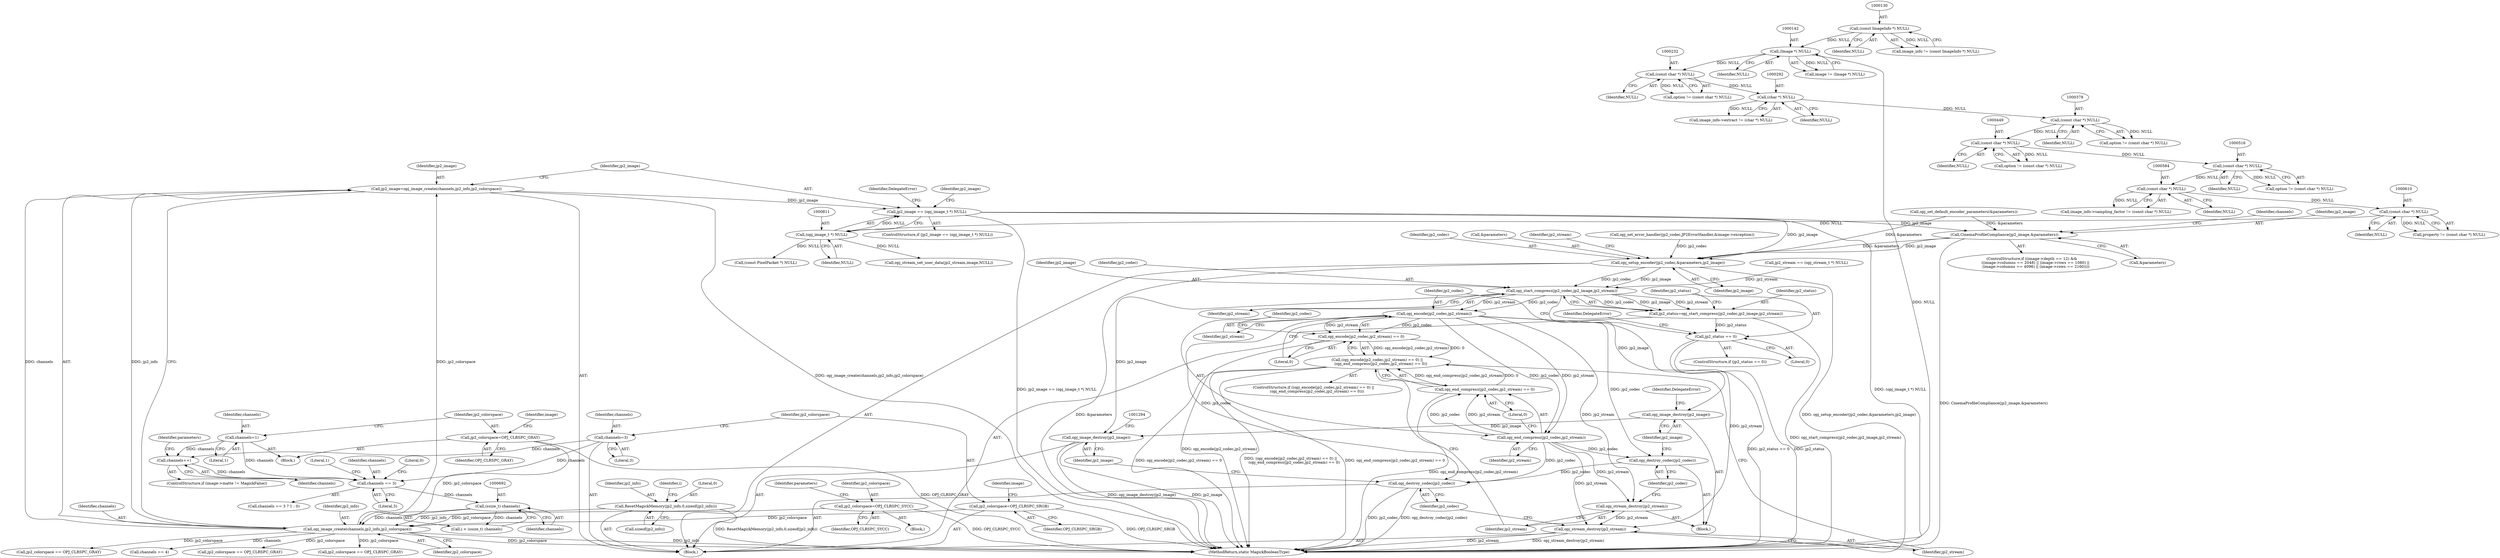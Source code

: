 digraph "0_ImageMagick_3d5ac8c20846871f1eb3068b65f93da7cd33bfd0_0@pointer" {
"1000808" [label="(Call,jp2_image == (opj_image_t *) NULL)"];
"1000801" [label="(Call,jp2_image=opj_image_create(channels,jp2_info,jp2_colorspace))"];
"1000803" [label="(Call,opj_image_create(channels,jp2_info,jp2_colorspace))"];
"1000691" [label="(Call,(ssize_t) channels)"];
"1000675" [label="(Call,channels == 3)"];
"1000650" [label="(Call,channels=1)"];
"1000668" [label="(Call,channels++)"];
"1000619" [label="(Call,channels=3)"];
"1000680" [label="(Call,ResetMagickMemory(jp2_info,0,sizeof(jp2_info)))"];
"1000622" [label="(Call,jp2_colorspace=OPJ_CLRSPC_SRGB)"];
"1000632" [label="(Call,jp2_colorspace=OPJ_CLRSPC_SYCC)"];
"1000653" [label="(Call,jp2_colorspace=OPJ_CLRSPC_GRAY)"];
"1000810" [label="(Call,(opj_image_t *) NULL)"];
"1000609" [label="(Call,(const char *) NULL)"];
"1000583" [label="(Call,(const char *) NULL)"];
"1000515" [label="(Call,(const char *) NULL)"];
"1000448" [label="(Call,(const char *) NULL)"];
"1000377" [label="(Call,(const char *) NULL)"];
"1000291" [label="(Call,(char *) NULL)"];
"1000231" [label="(Call,(const char *) NULL)"];
"1000141" [label="(Call,(Image *) NULL)"];
"1000129" [label="(Call,(const ImageInfo *) NULL)"];
"1000906" [label="(Call,CinemaProfileCompliance(jp2_image,&parameters))"];
"1001217" [label="(Call,opj_setup_encoder(jp2_codec,&parameters,jp2_image))"];
"1001254" [label="(Call,opj_start_compress(jp2_codec,jp2_image,jp2_stream))"];
"1001252" [label="(Call,jp2_status=opj_start_compress(jp2_codec,jp2_image,jp2_stream))"];
"1001259" [label="(Call,jp2_status == 0)"];
"1001268" [label="(Call,opj_encode(jp2_codec,jp2_stream))"];
"1001267" [label="(Call,opj_encode(jp2_codec,jp2_stream) == 0)"];
"1001266" [label="(Call,(opj_encode(jp2_codec,jp2_stream) == 0) ||\n      (opj_end_compress(jp2_codec,jp2_stream) == 0))"];
"1001273" [label="(Call,opj_end_compress(jp2_codec,jp2_stream))"];
"1001272" [label="(Call,opj_end_compress(jp2_codec,jp2_stream) == 0)"];
"1001278" [label="(Call,opj_stream_destroy(jp2_stream))"];
"1001287" [label="(Call,opj_stream_destroy(jp2_stream))"];
"1001280" [label="(Call,opj_destroy_codec(jp2_codec))"];
"1001289" [label="(Call,opj_destroy_codec(jp2_codec))"];
"1001282" [label="(Call,opj_image_destroy(jp2_image))"];
"1001291" [label="(Call,opj_image_destroy(jp2_image))"];
"1001291" [label="(Call,opj_image_destroy(jp2_image))"];
"1000632" [label="(Call,jp2_colorspace=OPJ_CLRSPC_SYCC)"];
"1000662" [label="(ControlStructure,if (image->matte != MagickFalse))"];
"1000131" [label="(Identifier,NULL)"];
"1001217" [label="(Call,opj_setup_encoder(jp2_codec,&parameters,jp2_image))"];
"1000127" [label="(Call,image_info != (const ImageInfo *) NULL)"];
"1000689" [label="(Call,i < (ssize_t) channels)"];
"1000585" [label="(Identifier,NULL)"];
"1000141" [label="(Call,(Image *) NULL)"];
"1000801" [label="(Call,jp2_image=opj_image_create(channels,jp2_info,jp2_colorspace))"];
"1000682" [label="(Literal,0)"];
"1001258" [label="(ControlStructure,if (jp2_status == 0))"];
"1000377" [label="(Call,(const char *) NULL)"];
"1001252" [label="(Call,jp2_status=opj_start_compress(jp2_codec,jp2_image,jp2_stream))"];
"1001255" [label="(Identifier,jp2_codec)"];
"1001244" [label="(Call,jp2_stream == (opj_stream_t *) NULL)"];
"1001280" [label="(Call,opj_destroy_codec(jp2_codec))"];
"1001275" [label="(Identifier,jp2_stream)"];
"1000633" [label="(Identifier,jp2_colorspace)"];
"1001219" [label="(Call,&parameters)"];
"1000375" [label="(Call,option != (const char *) NULL)"];
"1001292" [label="(Identifier,jp2_image)"];
"1001223" [label="(Identifier,jp2_stream)"];
"1000229" [label="(Call,option != (const char *) NULL)"];
"1001277" [label="(Block,)"];
"1000912" [label="(Identifier,channels)"];
"1001285" [label="(Identifier,DelegateError)"];
"1000691" [label="(Call,(ssize_t) channels)"];
"1000515" [label="(Call,(const char *) NULL)"];
"1000906" [label="(Call,CinemaProfileCompliance(jp2_image,&parameters))"];
"1000907" [label="(Identifier,jp2_image)"];
"1001281" [label="(Identifier,jp2_codec)"];
"1001269" [label="(Identifier,jp2_codec)"];
"1000231" [label="(Call,(const char *) NULL)"];
"1000665" [label="(Identifier,image)"];
"1000448" [label="(Call,(const char *) NULL)"];
"1000143" [label="(Identifier,NULL)"];
"1000623" [label="(Identifier,jp2_colorspace)"];
"1000650" [label="(Call,channels=1)"];
"1001239" [label="(Call,opj_stream_set_user_data(jp2_stream,image,NULL))"];
"1000607" [label="(Call,property != (const char *) NULL)"];
"1001257" [label="(Identifier,jp2_stream)"];
"1001290" [label="(Identifier,jp2_codec)"];
"1001299" [label="(MethodReturn,static MagickBooleanType)"];
"1000809" [label="(Identifier,jp2_image)"];
"1001070" [label="(Call,jp2_colorspace == OPJ_CLRSPC_GRAY)"];
"1001266" [label="(Call,(opj_encode(jp2_codec,jp2_stream) == 0) ||\n      (opj_end_compress(jp2_codec,jp2_stream) == 0))"];
"1000675" [label="(Call,channels == 3)"];
"1001099" [label="(Call,jp2_colorspace == OPJ_CLRSPC_GRAY)"];
"1000814" [label="(Identifier,DelegateError)"];
"1000622" [label="(Call,jp2_colorspace=OPJ_CLRSPC_SRGB)"];
"1000678" [label="(Literal,1)"];
"1000808" [label="(Call,jp2_image == (opj_image_t *) NULL)"];
"1000293" [label="(Identifier,NULL)"];
"1001210" [label="(Call,opj_set_error_handler(jp2_codec,JP2ErrorHandler,&image->exception))"];
"1000876" [label="(ControlStructure,if ((image->depth == 12) &&\n      ((image->columns == 2048) || (image->rows == 1080) ||\n       (image->columns == 4096) || (image->rows == 2160))))"];
"1000653" [label="(Call,jp2_colorspace=OPJ_CLRSPC_GRAY)"];
"1000609" [label="(Call,(const char *) NULL)"];
"1000655" [label="(Identifier,OPJ_CLRSPC_GRAY)"];
"1000683" [label="(Call,sizeof(jp2_info))"];
"1000810" [label="(Call,(opj_image_t *) NULL)"];
"1000654" [label="(Identifier,jp2_colorspace)"];
"1000674" [label="(Call,channels == 3 ? 1 : 0)"];
"1000513" [label="(Call,option != (const char *) NULL)"];
"1000112" [label="(Block,)"];
"1000181" [label="(Call,opj_set_default_encoder_parameters(&parameters))"];
"1000802" [label="(Identifier,jp2_image)"];
"1000379" [label="(Identifier,NULL)"];
"1001265" [label="(ControlStructure,if ((opj_encode(jp2_codec,jp2_stream) == 0) ||\n      (opj_end_compress(jp2_codec,jp2_stream) == 0)))"];
"1000129" [label="(Call,(const ImageInfo *) NULL)"];
"1001259" [label="(Call,jp2_status == 0)"];
"1000233" [label="(Identifier,NULL)"];
"1001218" [label="(Identifier,jp2_codec)"];
"1001256" [label="(Identifier,jp2_image)"];
"1001254" [label="(Call,opj_start_compress(jp2_codec,jp2_image,jp2_stream))"];
"1000628" [label="(Identifier,image)"];
"1000619" [label="(Call,channels=3)"];
"1001279" [label="(Identifier,jp2_stream)"];
"1001282" [label="(Call,opj_image_destroy(jp2_image))"];
"1000579" [label="(Call,image_info->sampling_factor != (const char *) NULL)"];
"1000668" [label="(Call,channels++)"];
"1000804" [label="(Identifier,channels)"];
"1000680" [label="(Call,ResetMagickMemory(jp2_info,0,sizeof(jp2_info)))"];
"1000446" [label="(Call,option != (const char *) NULL)"];
"1000631" [label="(Block,)"];
"1000818" [label="(Identifier,jp2_image)"];
"1001253" [label="(Identifier,jp2_status)"];
"1001278" [label="(Call,opj_stream_destroy(jp2_stream))"];
"1001261" [label="(Literal,0)"];
"1000693" [label="(Identifier,channels)"];
"1000139" [label="(Call,image != (Image *) NULL)"];
"1000812" [label="(Identifier,NULL)"];
"1001288" [label="(Identifier,jp2_stream)"];
"1000806" [label="(Identifier,jp2_colorspace)"];
"1001267" [label="(Call,opj_encode(jp2_codec,jp2_stream) == 0)"];
"1000649" [label="(Block,)"];
"1001273" [label="(Call,opj_end_compress(jp2_codec,jp2_stream))"];
"1000620" [label="(Identifier,channels)"];
"1000676" [label="(Identifier,channels)"];
"1001260" [label="(Identifier,jp2_status)"];
"1000517" [label="(Identifier,NULL)"];
"1001274" [label="(Identifier,jp2_codec)"];
"1000621" [label="(Literal,3)"];
"1001289" [label="(Call,opj_destroy_codec(jp2_codec))"];
"1000651" [label="(Identifier,channels)"];
"1000805" [label="(Identifier,jp2_info)"];
"1000681" [label="(Identifier,jp2_info)"];
"1000803" [label="(Call,opj_image_create(channels,jp2_info,jp2_colorspace))"];
"1000450" [label="(Identifier,NULL)"];
"1000611" [label="(Identifier,NULL)"];
"1000669" [label="(Identifier,channels)"];
"1000672" [label="(Identifier,parameters)"];
"1001276" [label="(Literal,0)"];
"1001272" [label="(Call,opj_end_compress(jp2_codec,jp2_stream) == 0)"];
"1000929" [label="(Call,jp2_colorspace == OPJ_CLRSPC_GRAY)"];
"1000583" [label="(Call,(const char *) NULL)"];
"1001263" [label="(Identifier,DelegateError)"];
"1000637" [label="(Identifier,parameters)"];
"1000291" [label="(Call,(char *) NULL)"];
"1000287" [label="(Call,image_info->extract != (char *) NULL)"];
"1000652" [label="(Literal,1)"];
"1000687" [label="(Identifier,i)"];
"1000974" [label="(Call,(const PixelPacket *) NULL)"];
"1001287" [label="(Call,opj_stream_destroy(jp2_stream))"];
"1000624" [label="(Identifier,OPJ_CLRSPC_SRGB)"];
"1001221" [label="(Identifier,jp2_image)"];
"1001268" [label="(Call,opj_encode(jp2_codec,jp2_stream))"];
"1000634" [label="(Identifier,OPJ_CLRSPC_SYCC)"];
"1001283" [label="(Identifier,jp2_image)"];
"1000679" [label="(Literal,0)"];
"1000908" [label="(Call,&parameters)"];
"1000677" [label="(Literal,3)"];
"1000911" [label="(Call,channels == 4)"];
"1001270" [label="(Identifier,jp2_stream)"];
"1001271" [label="(Literal,0)"];
"1000807" [label="(ControlStructure,if (jp2_image == (opj_image_t *) NULL))"];
"1000808" -> "1000807"  [label="AST: "];
"1000808" -> "1000810"  [label="CFG: "];
"1000809" -> "1000808"  [label="AST: "];
"1000810" -> "1000808"  [label="AST: "];
"1000814" -> "1000808"  [label="CFG: "];
"1000818" -> "1000808"  [label="CFG: "];
"1000808" -> "1001299"  [label="DDG: (opj_image_t *) NULL"];
"1000808" -> "1001299"  [label="DDG: jp2_image == (opj_image_t *) NULL"];
"1000801" -> "1000808"  [label="DDG: jp2_image"];
"1000810" -> "1000808"  [label="DDG: NULL"];
"1000808" -> "1000906"  [label="DDG: jp2_image"];
"1000808" -> "1001217"  [label="DDG: jp2_image"];
"1000801" -> "1000112"  [label="AST: "];
"1000801" -> "1000803"  [label="CFG: "];
"1000802" -> "1000801"  [label="AST: "];
"1000803" -> "1000801"  [label="AST: "];
"1000809" -> "1000801"  [label="CFG: "];
"1000801" -> "1001299"  [label="DDG: opj_image_create(channels,jp2_info,jp2_colorspace)"];
"1000803" -> "1000801"  [label="DDG: channels"];
"1000803" -> "1000801"  [label="DDG: jp2_info"];
"1000803" -> "1000801"  [label="DDG: jp2_colorspace"];
"1000803" -> "1000806"  [label="CFG: "];
"1000804" -> "1000803"  [label="AST: "];
"1000805" -> "1000803"  [label="AST: "];
"1000806" -> "1000803"  [label="AST: "];
"1000803" -> "1001299"  [label="DDG: jp2_info"];
"1000803" -> "1001299"  [label="DDG: jp2_colorspace"];
"1000691" -> "1000803"  [label="DDG: channels"];
"1000680" -> "1000803"  [label="DDG: jp2_info"];
"1000622" -> "1000803"  [label="DDG: jp2_colorspace"];
"1000632" -> "1000803"  [label="DDG: jp2_colorspace"];
"1000653" -> "1000803"  [label="DDG: jp2_colorspace"];
"1000803" -> "1000911"  [label="DDG: channels"];
"1000803" -> "1000929"  [label="DDG: jp2_colorspace"];
"1000803" -> "1001070"  [label="DDG: jp2_colorspace"];
"1000803" -> "1001099"  [label="DDG: jp2_colorspace"];
"1000691" -> "1000689"  [label="AST: "];
"1000691" -> "1000693"  [label="CFG: "];
"1000692" -> "1000691"  [label="AST: "];
"1000693" -> "1000691"  [label="AST: "];
"1000689" -> "1000691"  [label="CFG: "];
"1000691" -> "1000689"  [label="DDG: channels"];
"1000675" -> "1000691"  [label="DDG: channels"];
"1000675" -> "1000674"  [label="AST: "];
"1000675" -> "1000677"  [label="CFG: "];
"1000676" -> "1000675"  [label="AST: "];
"1000677" -> "1000675"  [label="AST: "];
"1000678" -> "1000675"  [label="CFG: "];
"1000679" -> "1000675"  [label="CFG: "];
"1000650" -> "1000675"  [label="DDG: channels"];
"1000668" -> "1000675"  [label="DDG: channels"];
"1000619" -> "1000675"  [label="DDG: channels"];
"1000650" -> "1000649"  [label="AST: "];
"1000650" -> "1000652"  [label="CFG: "];
"1000651" -> "1000650"  [label="AST: "];
"1000652" -> "1000650"  [label="AST: "];
"1000654" -> "1000650"  [label="CFG: "];
"1000650" -> "1000668"  [label="DDG: channels"];
"1000668" -> "1000662"  [label="AST: "];
"1000668" -> "1000669"  [label="CFG: "];
"1000669" -> "1000668"  [label="AST: "];
"1000672" -> "1000668"  [label="CFG: "];
"1000619" -> "1000668"  [label="DDG: channels"];
"1000619" -> "1000112"  [label="AST: "];
"1000619" -> "1000621"  [label="CFG: "];
"1000620" -> "1000619"  [label="AST: "];
"1000621" -> "1000619"  [label="AST: "];
"1000623" -> "1000619"  [label="CFG: "];
"1000680" -> "1000112"  [label="AST: "];
"1000680" -> "1000683"  [label="CFG: "];
"1000681" -> "1000680"  [label="AST: "];
"1000682" -> "1000680"  [label="AST: "];
"1000683" -> "1000680"  [label="AST: "];
"1000687" -> "1000680"  [label="CFG: "];
"1000680" -> "1001299"  [label="DDG: ResetMagickMemory(jp2_info,0,sizeof(jp2_info))"];
"1000622" -> "1000112"  [label="AST: "];
"1000622" -> "1000624"  [label="CFG: "];
"1000623" -> "1000622"  [label="AST: "];
"1000624" -> "1000622"  [label="AST: "];
"1000628" -> "1000622"  [label="CFG: "];
"1000622" -> "1001299"  [label="DDG: OPJ_CLRSPC_SRGB"];
"1000632" -> "1000631"  [label="AST: "];
"1000632" -> "1000634"  [label="CFG: "];
"1000633" -> "1000632"  [label="AST: "];
"1000634" -> "1000632"  [label="AST: "];
"1000637" -> "1000632"  [label="CFG: "];
"1000632" -> "1001299"  [label="DDG: OPJ_CLRSPC_SYCC"];
"1000653" -> "1000649"  [label="AST: "];
"1000653" -> "1000655"  [label="CFG: "];
"1000654" -> "1000653"  [label="AST: "];
"1000655" -> "1000653"  [label="AST: "];
"1000665" -> "1000653"  [label="CFG: "];
"1000653" -> "1001299"  [label="DDG: OPJ_CLRSPC_GRAY"];
"1000810" -> "1000812"  [label="CFG: "];
"1000811" -> "1000810"  [label="AST: "];
"1000812" -> "1000810"  [label="AST: "];
"1000609" -> "1000810"  [label="DDG: NULL"];
"1000810" -> "1000974"  [label="DDG: NULL"];
"1000810" -> "1001239"  [label="DDG: NULL"];
"1000609" -> "1000607"  [label="AST: "];
"1000609" -> "1000611"  [label="CFG: "];
"1000610" -> "1000609"  [label="AST: "];
"1000611" -> "1000609"  [label="AST: "];
"1000607" -> "1000609"  [label="CFG: "];
"1000609" -> "1000607"  [label="DDG: NULL"];
"1000583" -> "1000609"  [label="DDG: NULL"];
"1000583" -> "1000579"  [label="AST: "];
"1000583" -> "1000585"  [label="CFG: "];
"1000584" -> "1000583"  [label="AST: "];
"1000585" -> "1000583"  [label="AST: "];
"1000579" -> "1000583"  [label="CFG: "];
"1000583" -> "1000579"  [label="DDG: NULL"];
"1000515" -> "1000583"  [label="DDG: NULL"];
"1000515" -> "1000513"  [label="AST: "];
"1000515" -> "1000517"  [label="CFG: "];
"1000516" -> "1000515"  [label="AST: "];
"1000517" -> "1000515"  [label="AST: "];
"1000513" -> "1000515"  [label="CFG: "];
"1000515" -> "1000513"  [label="DDG: NULL"];
"1000448" -> "1000515"  [label="DDG: NULL"];
"1000448" -> "1000446"  [label="AST: "];
"1000448" -> "1000450"  [label="CFG: "];
"1000449" -> "1000448"  [label="AST: "];
"1000450" -> "1000448"  [label="AST: "];
"1000446" -> "1000448"  [label="CFG: "];
"1000448" -> "1000446"  [label="DDG: NULL"];
"1000377" -> "1000448"  [label="DDG: NULL"];
"1000377" -> "1000375"  [label="AST: "];
"1000377" -> "1000379"  [label="CFG: "];
"1000378" -> "1000377"  [label="AST: "];
"1000379" -> "1000377"  [label="AST: "];
"1000375" -> "1000377"  [label="CFG: "];
"1000377" -> "1000375"  [label="DDG: NULL"];
"1000291" -> "1000377"  [label="DDG: NULL"];
"1000291" -> "1000287"  [label="AST: "];
"1000291" -> "1000293"  [label="CFG: "];
"1000292" -> "1000291"  [label="AST: "];
"1000293" -> "1000291"  [label="AST: "];
"1000287" -> "1000291"  [label="CFG: "];
"1000291" -> "1000287"  [label="DDG: NULL"];
"1000231" -> "1000291"  [label="DDG: NULL"];
"1000231" -> "1000229"  [label="AST: "];
"1000231" -> "1000233"  [label="CFG: "];
"1000232" -> "1000231"  [label="AST: "];
"1000233" -> "1000231"  [label="AST: "];
"1000229" -> "1000231"  [label="CFG: "];
"1000231" -> "1000229"  [label="DDG: NULL"];
"1000141" -> "1000231"  [label="DDG: NULL"];
"1000141" -> "1000139"  [label="AST: "];
"1000141" -> "1000143"  [label="CFG: "];
"1000142" -> "1000141"  [label="AST: "];
"1000143" -> "1000141"  [label="AST: "];
"1000139" -> "1000141"  [label="CFG: "];
"1000141" -> "1001299"  [label="DDG: NULL"];
"1000141" -> "1000139"  [label="DDG: NULL"];
"1000129" -> "1000141"  [label="DDG: NULL"];
"1000129" -> "1000127"  [label="AST: "];
"1000129" -> "1000131"  [label="CFG: "];
"1000130" -> "1000129"  [label="AST: "];
"1000131" -> "1000129"  [label="AST: "];
"1000127" -> "1000129"  [label="CFG: "];
"1000129" -> "1000127"  [label="DDG: NULL"];
"1000906" -> "1000876"  [label="AST: "];
"1000906" -> "1000908"  [label="CFG: "];
"1000907" -> "1000906"  [label="AST: "];
"1000908" -> "1000906"  [label="AST: "];
"1000912" -> "1000906"  [label="CFG: "];
"1000906" -> "1001299"  [label="DDG: CinemaProfileCompliance(jp2_image,&parameters)"];
"1000181" -> "1000906"  [label="DDG: &parameters"];
"1000906" -> "1001217"  [label="DDG: &parameters"];
"1000906" -> "1001217"  [label="DDG: jp2_image"];
"1001217" -> "1000112"  [label="AST: "];
"1001217" -> "1001221"  [label="CFG: "];
"1001218" -> "1001217"  [label="AST: "];
"1001219" -> "1001217"  [label="AST: "];
"1001221" -> "1001217"  [label="AST: "];
"1001223" -> "1001217"  [label="CFG: "];
"1001217" -> "1001299"  [label="DDG: &parameters"];
"1001217" -> "1001299"  [label="DDG: opj_setup_encoder(jp2_codec,&parameters,jp2_image)"];
"1001210" -> "1001217"  [label="DDG: jp2_codec"];
"1000181" -> "1001217"  [label="DDG: &parameters"];
"1001217" -> "1001254"  [label="DDG: jp2_codec"];
"1001217" -> "1001254"  [label="DDG: jp2_image"];
"1001254" -> "1001252"  [label="AST: "];
"1001254" -> "1001257"  [label="CFG: "];
"1001255" -> "1001254"  [label="AST: "];
"1001256" -> "1001254"  [label="AST: "];
"1001257" -> "1001254"  [label="AST: "];
"1001252" -> "1001254"  [label="CFG: "];
"1001254" -> "1001252"  [label="DDG: jp2_codec"];
"1001254" -> "1001252"  [label="DDG: jp2_image"];
"1001254" -> "1001252"  [label="DDG: jp2_stream"];
"1001244" -> "1001254"  [label="DDG: jp2_stream"];
"1001254" -> "1001268"  [label="DDG: jp2_codec"];
"1001254" -> "1001268"  [label="DDG: jp2_stream"];
"1001254" -> "1001282"  [label="DDG: jp2_image"];
"1001254" -> "1001291"  [label="DDG: jp2_image"];
"1001252" -> "1000112"  [label="AST: "];
"1001253" -> "1001252"  [label="AST: "];
"1001260" -> "1001252"  [label="CFG: "];
"1001252" -> "1001299"  [label="DDG: opj_start_compress(jp2_codec,jp2_image,jp2_stream)"];
"1001252" -> "1001259"  [label="DDG: jp2_status"];
"1001259" -> "1001258"  [label="AST: "];
"1001259" -> "1001261"  [label="CFG: "];
"1001260" -> "1001259"  [label="AST: "];
"1001261" -> "1001259"  [label="AST: "];
"1001263" -> "1001259"  [label="CFG: "];
"1001269" -> "1001259"  [label="CFG: "];
"1001259" -> "1001299"  [label="DDG: jp2_status"];
"1001259" -> "1001299"  [label="DDG: jp2_status == 0"];
"1001268" -> "1001267"  [label="AST: "];
"1001268" -> "1001270"  [label="CFG: "];
"1001269" -> "1001268"  [label="AST: "];
"1001270" -> "1001268"  [label="AST: "];
"1001271" -> "1001268"  [label="CFG: "];
"1001268" -> "1001267"  [label="DDG: jp2_codec"];
"1001268" -> "1001267"  [label="DDG: jp2_stream"];
"1001268" -> "1001273"  [label="DDG: jp2_codec"];
"1001268" -> "1001273"  [label="DDG: jp2_stream"];
"1001268" -> "1001278"  [label="DDG: jp2_stream"];
"1001268" -> "1001280"  [label="DDG: jp2_codec"];
"1001268" -> "1001287"  [label="DDG: jp2_stream"];
"1001268" -> "1001289"  [label="DDG: jp2_codec"];
"1001267" -> "1001266"  [label="AST: "];
"1001267" -> "1001271"  [label="CFG: "];
"1001271" -> "1001267"  [label="AST: "];
"1001274" -> "1001267"  [label="CFG: "];
"1001266" -> "1001267"  [label="CFG: "];
"1001267" -> "1001299"  [label="DDG: opj_encode(jp2_codec,jp2_stream)"];
"1001267" -> "1001266"  [label="DDG: opj_encode(jp2_codec,jp2_stream)"];
"1001267" -> "1001266"  [label="DDG: 0"];
"1001266" -> "1001265"  [label="AST: "];
"1001266" -> "1001272"  [label="CFG: "];
"1001272" -> "1001266"  [label="AST: "];
"1001279" -> "1001266"  [label="CFG: "];
"1001288" -> "1001266"  [label="CFG: "];
"1001266" -> "1001299"  [label="DDG: (opj_encode(jp2_codec,jp2_stream) == 0) ||\n      (opj_end_compress(jp2_codec,jp2_stream) == 0)"];
"1001266" -> "1001299"  [label="DDG: opj_encode(jp2_codec,jp2_stream) == 0"];
"1001266" -> "1001299"  [label="DDG: opj_end_compress(jp2_codec,jp2_stream) == 0"];
"1001272" -> "1001266"  [label="DDG: opj_end_compress(jp2_codec,jp2_stream)"];
"1001272" -> "1001266"  [label="DDG: 0"];
"1001273" -> "1001272"  [label="AST: "];
"1001273" -> "1001275"  [label="CFG: "];
"1001274" -> "1001273"  [label="AST: "];
"1001275" -> "1001273"  [label="AST: "];
"1001276" -> "1001273"  [label="CFG: "];
"1001273" -> "1001272"  [label="DDG: jp2_codec"];
"1001273" -> "1001272"  [label="DDG: jp2_stream"];
"1001273" -> "1001278"  [label="DDG: jp2_stream"];
"1001273" -> "1001280"  [label="DDG: jp2_codec"];
"1001273" -> "1001287"  [label="DDG: jp2_stream"];
"1001273" -> "1001289"  [label="DDG: jp2_codec"];
"1001272" -> "1001276"  [label="CFG: "];
"1001276" -> "1001272"  [label="AST: "];
"1001272" -> "1001299"  [label="DDG: opj_end_compress(jp2_codec,jp2_stream)"];
"1001278" -> "1001277"  [label="AST: "];
"1001278" -> "1001279"  [label="CFG: "];
"1001279" -> "1001278"  [label="AST: "];
"1001281" -> "1001278"  [label="CFG: "];
"1001278" -> "1001287"  [label="DDG: jp2_stream"];
"1001287" -> "1000112"  [label="AST: "];
"1001287" -> "1001288"  [label="CFG: "];
"1001288" -> "1001287"  [label="AST: "];
"1001290" -> "1001287"  [label="CFG: "];
"1001287" -> "1001299"  [label="DDG: jp2_stream"];
"1001287" -> "1001299"  [label="DDG: opj_stream_destroy(jp2_stream)"];
"1001280" -> "1001277"  [label="AST: "];
"1001280" -> "1001281"  [label="CFG: "];
"1001281" -> "1001280"  [label="AST: "];
"1001283" -> "1001280"  [label="CFG: "];
"1001280" -> "1001289"  [label="DDG: jp2_codec"];
"1001289" -> "1000112"  [label="AST: "];
"1001289" -> "1001290"  [label="CFG: "];
"1001290" -> "1001289"  [label="AST: "];
"1001292" -> "1001289"  [label="CFG: "];
"1001289" -> "1001299"  [label="DDG: jp2_codec"];
"1001289" -> "1001299"  [label="DDG: opj_destroy_codec(jp2_codec)"];
"1001282" -> "1001277"  [label="AST: "];
"1001282" -> "1001283"  [label="CFG: "];
"1001283" -> "1001282"  [label="AST: "];
"1001285" -> "1001282"  [label="CFG: "];
"1001282" -> "1001291"  [label="DDG: jp2_image"];
"1001291" -> "1000112"  [label="AST: "];
"1001291" -> "1001292"  [label="CFG: "];
"1001292" -> "1001291"  [label="AST: "];
"1001294" -> "1001291"  [label="CFG: "];
"1001291" -> "1001299"  [label="DDG: jp2_image"];
"1001291" -> "1001299"  [label="DDG: opj_image_destroy(jp2_image)"];
}

